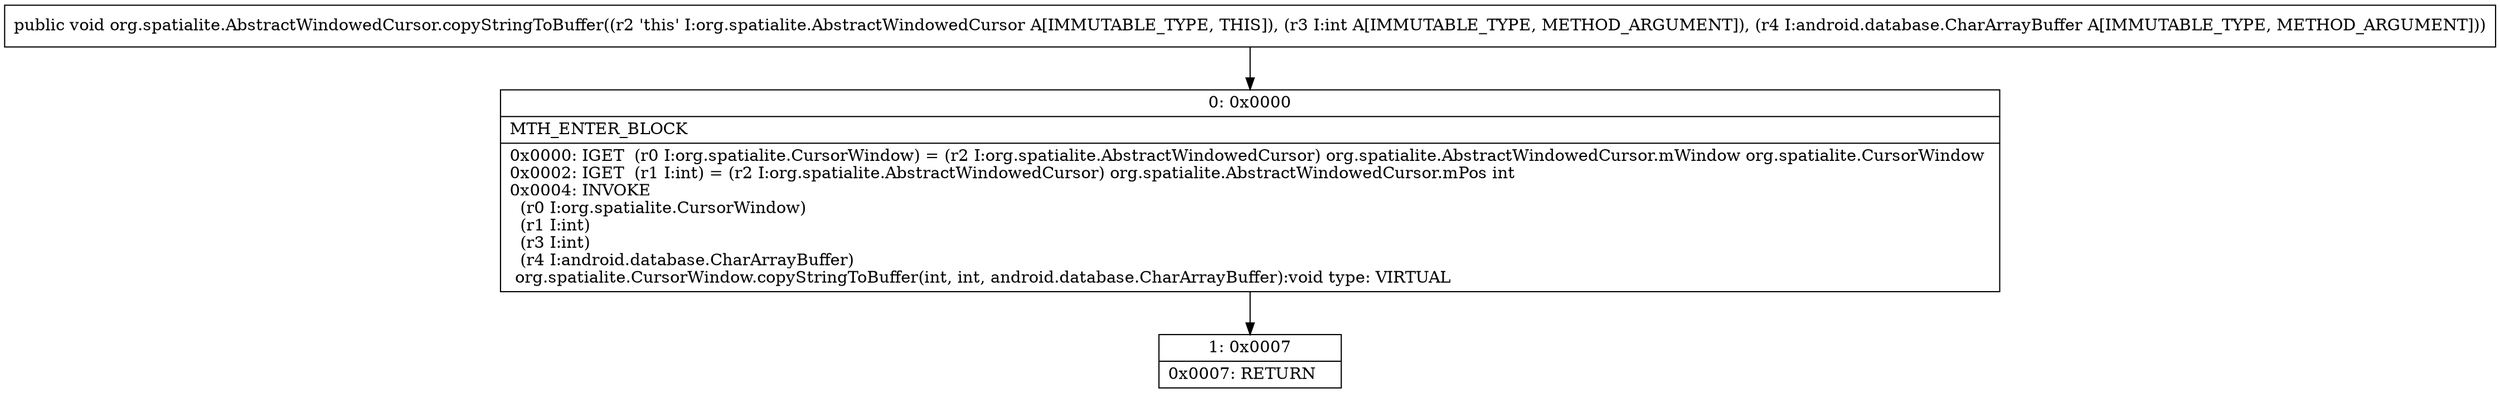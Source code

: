 digraph "CFG fororg.spatialite.AbstractWindowedCursor.copyStringToBuffer(ILandroid\/database\/CharArrayBuffer;)V" {
Node_0 [shape=record,label="{0\:\ 0x0000|MTH_ENTER_BLOCK\l|0x0000: IGET  (r0 I:org.spatialite.CursorWindow) = (r2 I:org.spatialite.AbstractWindowedCursor) org.spatialite.AbstractWindowedCursor.mWindow org.spatialite.CursorWindow \l0x0002: IGET  (r1 I:int) = (r2 I:org.spatialite.AbstractWindowedCursor) org.spatialite.AbstractWindowedCursor.mPos int \l0x0004: INVOKE  \l  (r0 I:org.spatialite.CursorWindow)\l  (r1 I:int)\l  (r3 I:int)\l  (r4 I:android.database.CharArrayBuffer)\l org.spatialite.CursorWindow.copyStringToBuffer(int, int, android.database.CharArrayBuffer):void type: VIRTUAL \l}"];
Node_1 [shape=record,label="{1\:\ 0x0007|0x0007: RETURN   \l}"];
MethodNode[shape=record,label="{public void org.spatialite.AbstractWindowedCursor.copyStringToBuffer((r2 'this' I:org.spatialite.AbstractWindowedCursor A[IMMUTABLE_TYPE, THIS]), (r3 I:int A[IMMUTABLE_TYPE, METHOD_ARGUMENT]), (r4 I:android.database.CharArrayBuffer A[IMMUTABLE_TYPE, METHOD_ARGUMENT])) }"];
MethodNode -> Node_0;
Node_0 -> Node_1;
}

